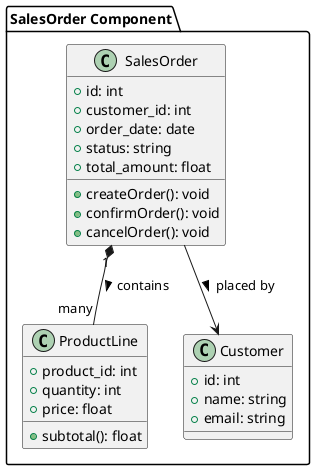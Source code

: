 @startuml CodeLevel_Sales

package "SalesOrder Component" {
  class SalesOrder {
    +id: int
    +customer_id: int
    +order_date: date
    +status: string
    +total_amount: float
    +createOrder(): void
    +confirmOrder(): void
    +cancelOrder(): void
  }

  class ProductLine {
    +product_id: int
    +quantity: int
    +price: float
    +subtotal(): float
  }

  class Customer {
    +id: int
    +name: string
    +email: string
  }

  SalesOrder "1" *-- "many" ProductLine : contains >
  SalesOrder --> Customer : placed by >
}

@enduml
